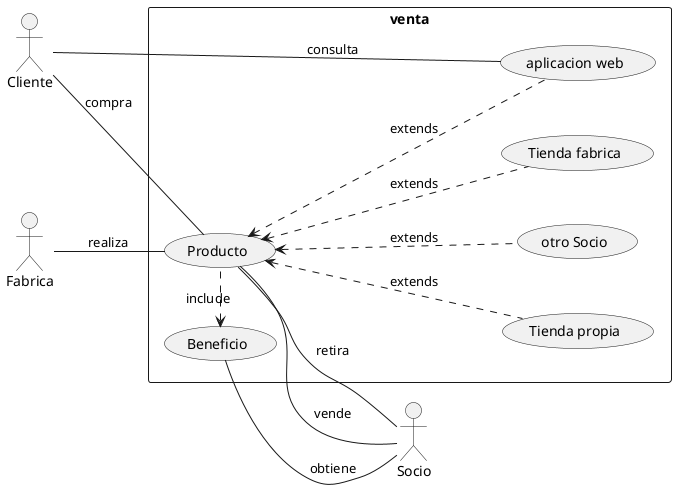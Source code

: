 @startuml Ejerc1
left to right direction
skinparam packageStyle rectangle
@startuml Ejercicio1
left to right direction
skinparam packageStyle rectangle
    actor Fabrica
    actor Cliente
    actor Socio
    rectangle venta{
    (Producto) -- Socio : retira
    Fabrica -- (Producto) : realiza
    Socio -- (Beneficio) : obtiene
    Cliente -- (aplicacion web) : consulta
    Cliente -- (Producto) : compra
    (Producto) -- Socio : vende
    (Beneficio) <. (Producto) : include
    (Producto) <... (Tienda propia) : extends
    (Producto) <... (otro Socio) : extends
    (Producto) <... (Tienda fabrica) : extends
    (Producto) <... (aplicacion web) : extends
}
@enduml